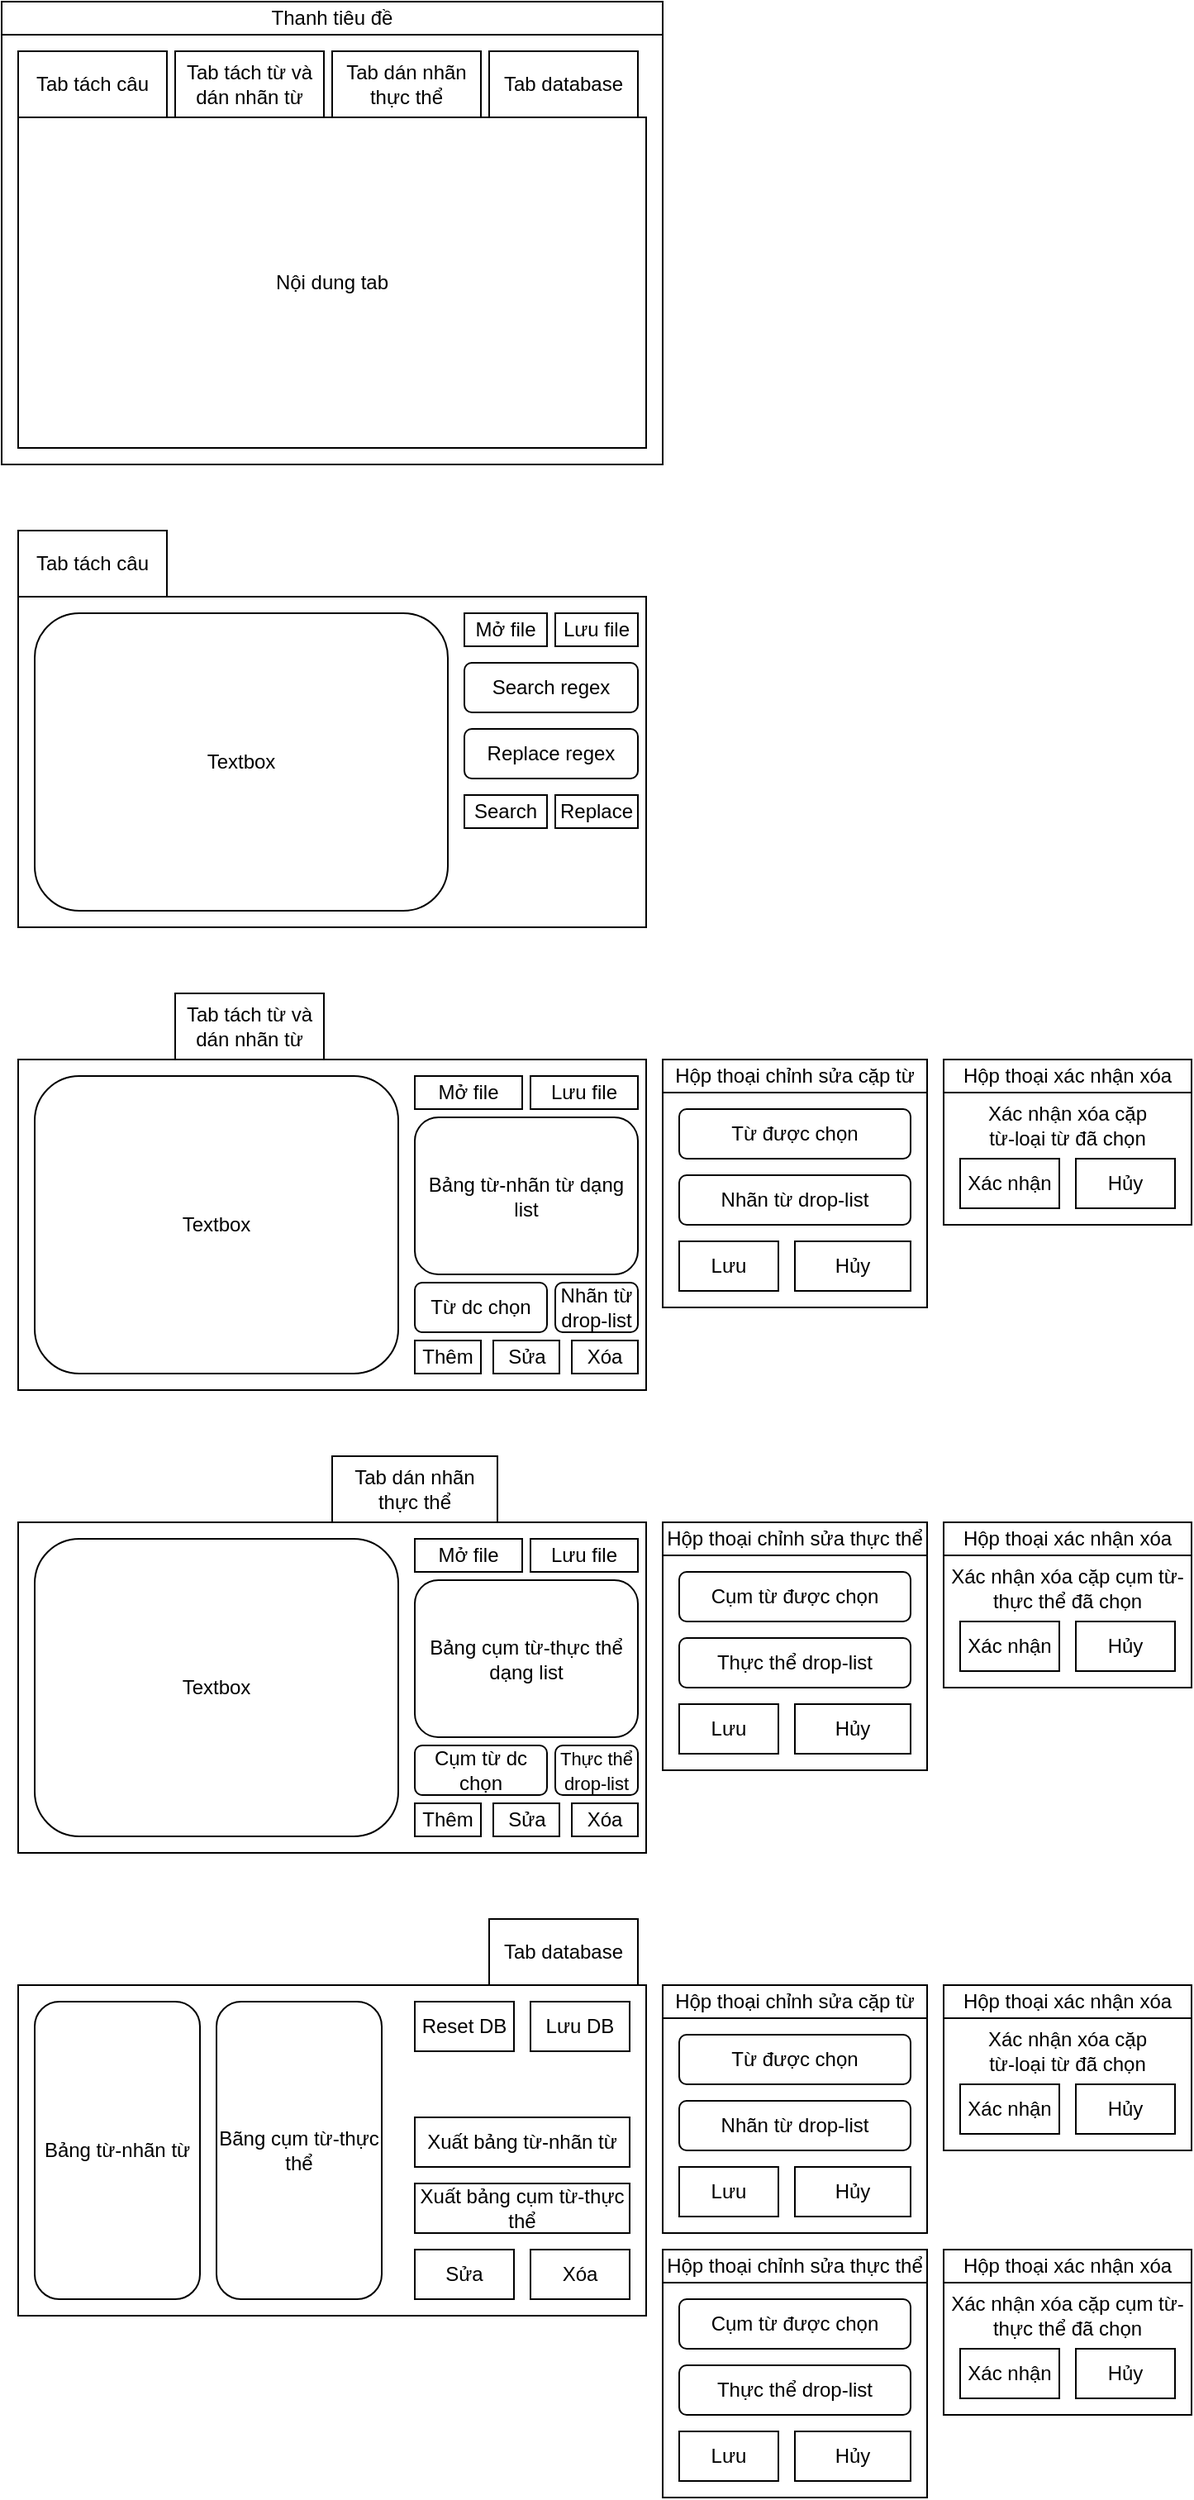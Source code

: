 <mxfile version="13.0.3" type="device"><diagram id="Y5MGp-n8ZwQ2gkgcsC3P" name="Page-1"><mxGraphModel dx="1092" dy="504" grid="1" gridSize="10" guides="1" tooltips="1" connect="1" arrows="1" fold="1" page="1" pageScale="1" pageWidth="850" pageHeight="1100" math="0" shadow="0"><root><mxCell id="0"/><mxCell id="1" parent="0"/><mxCell id="x5rBFL4GzoirSCpohP86-1" value="" style="rounded=0;whiteSpace=wrap;html=1;" parent="1" vertex="1"><mxGeometry x="40" y="40" width="400" height="280" as="geometry"/></mxCell><mxCell id="x5rBFL4GzoirSCpohP86-2" value="Thanh tiêu đề" style="rounded=0;whiteSpace=wrap;html=1;" parent="1" vertex="1"><mxGeometry x="40" y="40" width="400" height="20" as="geometry"/></mxCell><mxCell id="x5rBFL4GzoirSCpohP86-3" value="Tab tách câu" style="rounded=0;whiteSpace=wrap;html=1;" parent="1" vertex="1"><mxGeometry x="50" y="70" width="90" height="40" as="geometry"/></mxCell><mxCell id="x5rBFL4GzoirSCpohP86-4" value="Tab tách từ và dán nhãn từ" style="rounded=0;whiteSpace=wrap;html=1;" parent="1" vertex="1"><mxGeometry x="145" y="70" width="90" height="40" as="geometry"/></mxCell><mxCell id="x5rBFL4GzoirSCpohP86-5" value="Tab dán nhãn thực thể" style="rounded=0;whiteSpace=wrap;html=1;" parent="1" vertex="1"><mxGeometry x="240" y="70" width="90" height="40" as="geometry"/></mxCell><mxCell id="x5rBFL4GzoirSCpohP86-8" value="Nội dung tab" style="rounded=0;whiteSpace=wrap;html=1;" parent="1" vertex="1"><mxGeometry x="50" y="110" width="380" height="200" as="geometry"/></mxCell><mxCell id="x5rBFL4GzoirSCpohP86-9" value="Tab tách câu" style="rounded=0;whiteSpace=wrap;html=1;" parent="1" vertex="1"><mxGeometry x="50" y="360" width="90" height="40" as="geometry"/></mxCell><mxCell id="x5rBFL4GzoirSCpohP86-10" value="" style="rounded=0;whiteSpace=wrap;html=1;" parent="1" vertex="1"><mxGeometry x="50" y="400" width="380" height="200" as="geometry"/></mxCell><mxCell id="x5rBFL4GzoirSCpohP86-11" value="Textbox" style="rounded=1;whiteSpace=wrap;html=1;" parent="1" vertex="1"><mxGeometry x="60" y="410" width="250" height="180" as="geometry"/></mxCell><mxCell id="x5rBFL4GzoirSCpohP86-13" value="Mở file" style="rounded=0;whiteSpace=wrap;html=1;" parent="1" vertex="1"><mxGeometry x="320" y="410" width="50" height="20" as="geometry"/></mxCell><mxCell id="x5rBFL4GzoirSCpohP86-14" value="Lưu file" style="rounded=0;whiteSpace=wrap;html=1;" parent="1" vertex="1"><mxGeometry x="375" y="410" width="50" height="20" as="geometry"/></mxCell><mxCell id="x5rBFL4GzoirSCpohP86-15" value="Tab tách từ và dán nhãn từ" style="rounded=0;whiteSpace=wrap;html=1;" parent="1" vertex="1"><mxGeometry x="145" y="640" width="90" height="40" as="geometry"/></mxCell><mxCell id="x5rBFL4GzoirSCpohP86-16" value="" style="rounded=0;whiteSpace=wrap;html=1;" parent="1" vertex="1"><mxGeometry x="50" y="680" width="380" height="200" as="geometry"/></mxCell><mxCell id="x5rBFL4GzoirSCpohP86-17" value="Textbox" style="rounded=1;whiteSpace=wrap;html=1;" parent="1" vertex="1"><mxGeometry x="60" y="690" width="220" height="180" as="geometry"/></mxCell><mxCell id="x5rBFL4GzoirSCpohP86-18" value="Mở file" style="rounded=0;whiteSpace=wrap;html=1;" parent="1" vertex="1"><mxGeometry x="290" y="690" width="65" height="20" as="geometry"/></mxCell><mxCell id="x5rBFL4GzoirSCpohP86-19" value="Lưu file" style="rounded=0;whiteSpace=wrap;html=1;" parent="1" vertex="1"><mxGeometry x="360" y="690" width="65" height="20" as="geometry"/></mxCell><mxCell id="x5rBFL4GzoirSCpohP86-21" value="Bảng từ-nhãn từ dạng list" style="rounded=1;whiteSpace=wrap;html=1;" parent="1" vertex="1"><mxGeometry x="290" y="715" width="135" height="95" as="geometry"/></mxCell><mxCell id="x5rBFL4GzoirSCpohP86-22" value="Thêm" style="rounded=0;whiteSpace=wrap;html=1;" parent="1" vertex="1"><mxGeometry x="290" y="850" width="40" height="20" as="geometry"/></mxCell><mxCell id="x5rBFL4GzoirSCpohP86-23" value="Sửa" style="rounded=0;whiteSpace=wrap;html=1;" parent="1" vertex="1"><mxGeometry x="337.5" y="850" width="40" height="20" as="geometry"/></mxCell><mxCell id="x5rBFL4GzoirSCpohP86-24" value="Xóa" style="rounded=0;whiteSpace=wrap;html=1;" parent="1" vertex="1"><mxGeometry x="385" y="850" width="40" height="20" as="geometry"/></mxCell><mxCell id="x5rBFL4GzoirSCpohP86-25" value="Từ dc chọn" style="rounded=1;whiteSpace=wrap;html=1;" parent="1" vertex="1"><mxGeometry x="290" y="815" width="80" height="30" as="geometry"/></mxCell><mxCell id="x5rBFL4GzoirSCpohP86-26" value="Nhãn từ drop-list" style="rounded=1;whiteSpace=wrap;html=1;" parent="1" vertex="1"><mxGeometry x="375" y="815" width="50" height="30" as="geometry"/></mxCell><mxCell id="x5rBFL4GzoirSCpohP86-27" value="Tab dán nhãn thực thể" style="rounded=0;whiteSpace=wrap;html=1;" parent="1" vertex="1"><mxGeometry x="240" y="920" width="100" height="40" as="geometry"/></mxCell><mxCell id="x5rBFL4GzoirSCpohP86-28" value="" style="rounded=0;whiteSpace=wrap;html=1;" parent="1" vertex="1"><mxGeometry x="50" y="960" width="380" height="200" as="geometry"/></mxCell><mxCell id="x5rBFL4GzoirSCpohP86-29" value="Search regex" style="rounded=1;whiteSpace=wrap;html=1;" parent="1" vertex="1"><mxGeometry x="320" y="440" width="105" height="30" as="geometry"/></mxCell><mxCell id="x5rBFL4GzoirSCpohP86-31" value="Replace regex" style="rounded=1;whiteSpace=wrap;html=1;" parent="1" vertex="1"><mxGeometry x="320" y="480" width="105" height="30" as="geometry"/></mxCell><mxCell id="x5rBFL4GzoirSCpohP86-32" value="Search" style="rounded=0;whiteSpace=wrap;html=1;" parent="1" vertex="1"><mxGeometry x="320" y="520" width="50" height="20" as="geometry"/></mxCell><mxCell id="x5rBFL4GzoirSCpohP86-33" value="Replace" style="rounded=0;whiteSpace=wrap;html=1;" parent="1" vertex="1"><mxGeometry x="375" y="520" width="50" height="20" as="geometry"/></mxCell><mxCell id="x5rBFL4GzoirSCpohP86-34" value="" style="rounded=0;whiteSpace=wrap;html=1;" parent="1" vertex="1"><mxGeometry x="440" y="680" width="160" height="150" as="geometry"/></mxCell><mxCell id="x5rBFL4GzoirSCpohP86-35" value="Hộp thoại chỉnh sửa cặp từ" style="rounded=0;whiteSpace=wrap;html=1;" parent="1" vertex="1"><mxGeometry x="440" y="680" width="160" height="20" as="geometry"/></mxCell><mxCell id="x5rBFL4GzoirSCpohP86-36" value="Từ được chọn" style="rounded=1;whiteSpace=wrap;html=1;" parent="1" vertex="1"><mxGeometry x="450" y="710" width="140" height="30" as="geometry"/></mxCell><mxCell id="x5rBFL4GzoirSCpohP86-37" value="Nhãn từ drop-list" style="rounded=1;whiteSpace=wrap;html=1;" parent="1" vertex="1"><mxGeometry x="450" y="750" width="140" height="30" as="geometry"/></mxCell><mxCell id="x5rBFL4GzoirSCpohP86-38" value="Lưu" style="rounded=0;whiteSpace=wrap;html=1;" parent="1" vertex="1"><mxGeometry x="450" y="790" width="60" height="30" as="geometry"/></mxCell><mxCell id="x5rBFL4GzoirSCpohP86-39" value="Hủy" style="rounded=0;whiteSpace=wrap;html=1;" parent="1" vertex="1"><mxGeometry x="520" y="790" width="70" height="30" as="geometry"/></mxCell><mxCell id="x5rBFL4GzoirSCpohP86-40" value="" style="rounded=0;whiteSpace=wrap;html=1;" parent="1" vertex="1"><mxGeometry x="610" y="680" width="150" height="100" as="geometry"/></mxCell><mxCell id="x5rBFL4GzoirSCpohP86-41" value="Hộp thoại xác nhận xóa" style="rounded=0;whiteSpace=wrap;html=1;" parent="1" vertex="1"><mxGeometry x="610" y="680" width="150" height="20" as="geometry"/></mxCell><mxCell id="x5rBFL4GzoirSCpohP86-42" value="Xác nhận xóa cặp &lt;br&gt;từ-loại từ đã chọn" style="text;html=1;strokeColor=none;fillColor=none;align=center;verticalAlign=middle;whiteSpace=wrap;rounded=0;" parent="1" vertex="1"><mxGeometry x="610" y="700" width="150" height="40" as="geometry"/></mxCell><mxCell id="x5rBFL4GzoirSCpohP86-43" value="Hủy" style="rounded=0;whiteSpace=wrap;html=1;" parent="1" vertex="1"><mxGeometry x="690" y="740" width="60" height="30" as="geometry"/></mxCell><mxCell id="x5rBFL4GzoirSCpohP86-44" value="Xác nhận" style="rounded=0;whiteSpace=wrap;html=1;" parent="1" vertex="1"><mxGeometry x="620" y="740" width="60" height="30" as="geometry"/></mxCell><mxCell id="x5rBFL4GzoirSCpohP86-45" value="Textbox" style="rounded=1;whiteSpace=wrap;html=1;" parent="1" vertex="1"><mxGeometry x="60" y="970" width="220" height="180" as="geometry"/></mxCell><mxCell id="x5rBFL4GzoirSCpohP86-46" value="Mở file" style="rounded=0;whiteSpace=wrap;html=1;" parent="1" vertex="1"><mxGeometry x="290" y="970" width="65" height="20" as="geometry"/></mxCell><mxCell id="x5rBFL4GzoirSCpohP86-47" value="Lưu file" style="rounded=0;whiteSpace=wrap;html=1;" parent="1" vertex="1"><mxGeometry x="360" y="970" width="65" height="20" as="geometry"/></mxCell><mxCell id="x5rBFL4GzoirSCpohP86-48" value="Bảng cụm từ-thực thể dạng list" style="rounded=1;whiteSpace=wrap;html=1;" parent="1" vertex="1"><mxGeometry x="290" y="995" width="135" height="95" as="geometry"/></mxCell><mxCell id="x5rBFL4GzoirSCpohP86-49" value="Thêm" style="rounded=0;whiteSpace=wrap;html=1;" parent="1" vertex="1"><mxGeometry x="290" y="1130" width="40" height="20" as="geometry"/></mxCell><mxCell id="x5rBFL4GzoirSCpohP86-50" value="Sửa" style="rounded=0;whiteSpace=wrap;html=1;" parent="1" vertex="1"><mxGeometry x="337.5" y="1130" width="40" height="20" as="geometry"/></mxCell><mxCell id="x5rBFL4GzoirSCpohP86-51" value="Xóa" style="rounded=0;whiteSpace=wrap;html=1;" parent="1" vertex="1"><mxGeometry x="385" y="1130" width="40" height="20" as="geometry"/></mxCell><mxCell id="x5rBFL4GzoirSCpohP86-52" value="Cụm từ dc chọn" style="rounded=1;whiteSpace=wrap;html=1;" parent="1" vertex="1"><mxGeometry x="290" y="1095" width="80" height="30" as="geometry"/></mxCell><mxCell id="x5rBFL4GzoirSCpohP86-53" value="&lt;font style=&quot;font-size: 11px&quot;&gt;Thực thể drop-list&lt;/font&gt;" style="rounded=1;whiteSpace=wrap;html=1;" parent="1" vertex="1"><mxGeometry x="375" y="1095" width="50" height="30" as="geometry"/></mxCell><mxCell id="x5rBFL4GzoirSCpohP86-54" value="Tab database" style="rounded=0;whiteSpace=wrap;html=1;" parent="1" vertex="1"><mxGeometry x="335" y="70" width="90" height="40" as="geometry"/></mxCell><mxCell id="x5rBFL4GzoirSCpohP86-56" value="" style="rounded=0;whiteSpace=wrap;html=1;" parent="1" vertex="1"><mxGeometry x="440" y="960" width="160" height="150" as="geometry"/></mxCell><mxCell id="x5rBFL4GzoirSCpohP86-57" value="Hộp thoại chỉnh sửa thực thể" style="rounded=0;whiteSpace=wrap;html=1;" parent="1" vertex="1"><mxGeometry x="440" y="960" width="160" height="20" as="geometry"/></mxCell><mxCell id="x5rBFL4GzoirSCpohP86-58" value="Cụm từ được chọn" style="rounded=1;whiteSpace=wrap;html=1;" parent="1" vertex="1"><mxGeometry x="450" y="990" width="140" height="30" as="geometry"/></mxCell><mxCell id="x5rBFL4GzoirSCpohP86-59" value="Thực thể drop-list" style="rounded=1;whiteSpace=wrap;html=1;" parent="1" vertex="1"><mxGeometry x="450" y="1030" width="140" height="30" as="geometry"/></mxCell><mxCell id="x5rBFL4GzoirSCpohP86-60" value="Lưu" style="rounded=0;whiteSpace=wrap;html=1;" parent="1" vertex="1"><mxGeometry x="450" y="1070" width="60" height="30" as="geometry"/></mxCell><mxCell id="x5rBFL4GzoirSCpohP86-61" value="Hủy" style="rounded=0;whiteSpace=wrap;html=1;" parent="1" vertex="1"><mxGeometry x="520" y="1070" width="70" height="30" as="geometry"/></mxCell><mxCell id="x5rBFL4GzoirSCpohP86-62" value="" style="rounded=0;whiteSpace=wrap;html=1;" parent="1" vertex="1"><mxGeometry x="610" y="960" width="150" height="100" as="geometry"/></mxCell><mxCell id="x5rBFL4GzoirSCpohP86-63" value="Hộp thoại xác nhận xóa" style="rounded=0;whiteSpace=wrap;html=1;" parent="1" vertex="1"><mxGeometry x="610" y="960" width="150" height="20" as="geometry"/></mxCell><mxCell id="x5rBFL4GzoirSCpohP86-64" value="Xác nhận xóa cặp cụm từ-thực thể&amp;nbsp;đã chọn" style="text;html=1;strokeColor=none;fillColor=none;align=center;verticalAlign=middle;whiteSpace=wrap;rounded=0;" parent="1" vertex="1"><mxGeometry x="610" y="980" width="150" height="40" as="geometry"/></mxCell><mxCell id="x5rBFL4GzoirSCpohP86-65" value="Hủy" style="rounded=0;whiteSpace=wrap;html=1;" parent="1" vertex="1"><mxGeometry x="690" y="1020" width="60" height="30" as="geometry"/></mxCell><mxCell id="x5rBFL4GzoirSCpohP86-66" value="Xác nhận" style="rounded=0;whiteSpace=wrap;html=1;" parent="1" vertex="1"><mxGeometry x="620" y="1020" width="60" height="30" as="geometry"/></mxCell><mxCell id="x5rBFL4GzoirSCpohP86-67" value="" style="rounded=0;whiteSpace=wrap;html=1;" parent="1" vertex="1"><mxGeometry x="50" y="1240" width="380" height="200" as="geometry"/></mxCell><mxCell id="x5rBFL4GzoirSCpohP86-68" value="Tab database" style="rounded=0;whiteSpace=wrap;html=1;" parent="1" vertex="1"><mxGeometry x="335" y="1200" width="90" height="40" as="geometry"/></mxCell><mxCell id="x5rBFL4GzoirSCpohP86-69" value="Bảng từ-nhãn từ" style="rounded=1;whiteSpace=wrap;html=1;" parent="1" vertex="1"><mxGeometry x="60" y="1250" width="100" height="180" as="geometry"/></mxCell><mxCell id="x5rBFL4GzoirSCpohP86-70" value="Bãng cụm từ-thực thể" style="rounded=1;whiteSpace=wrap;html=1;" parent="1" vertex="1"><mxGeometry x="170" y="1250" width="100" height="180" as="geometry"/></mxCell><mxCell id="x5rBFL4GzoirSCpohP86-71" value="Reset DB" style="rounded=0;whiteSpace=wrap;html=1;" parent="1" vertex="1"><mxGeometry x="290" y="1250" width="60" height="30" as="geometry"/></mxCell><mxCell id="x5rBFL4GzoirSCpohP86-72" value="Xuất bảng từ-nhãn từ" style="rounded=0;whiteSpace=wrap;html=1;" parent="1" vertex="1"><mxGeometry x="290" y="1320" width="130" height="30" as="geometry"/></mxCell><mxCell id="x5rBFL4GzoirSCpohP86-73" value="Xuất bảng cụm từ-thực thể" style="rounded=0;whiteSpace=wrap;html=1;" parent="1" vertex="1"><mxGeometry x="290" y="1360" width="130" height="30" as="geometry"/></mxCell><mxCell id="x5rBFL4GzoirSCpohP86-77" value="Sửa" style="rounded=0;whiteSpace=wrap;html=1;" parent="1" vertex="1"><mxGeometry x="290" y="1400" width="60" height="30" as="geometry"/></mxCell><mxCell id="x5rBFL4GzoirSCpohP86-78" value="Xóa" style="rounded=0;whiteSpace=wrap;html=1;" parent="1" vertex="1"><mxGeometry x="360" y="1400" width="60" height="30" as="geometry"/></mxCell><mxCell id="x5rBFL4GzoirSCpohP86-91" value="" style="rounded=0;whiteSpace=wrap;html=1;" parent="1" vertex="1"><mxGeometry x="440" y="1240" width="160" height="150" as="geometry"/></mxCell><mxCell id="x5rBFL4GzoirSCpohP86-92" value="Hộp thoại chỉnh sửa cặp từ" style="rounded=0;whiteSpace=wrap;html=1;" parent="1" vertex="1"><mxGeometry x="440" y="1240" width="160" height="20" as="geometry"/></mxCell><mxCell id="x5rBFL4GzoirSCpohP86-93" value="Từ được chọn" style="rounded=1;whiteSpace=wrap;html=1;" parent="1" vertex="1"><mxGeometry x="450" y="1270" width="140" height="30" as="geometry"/></mxCell><mxCell id="x5rBFL4GzoirSCpohP86-94" value="Nhãn từ drop-list" style="rounded=1;whiteSpace=wrap;html=1;" parent="1" vertex="1"><mxGeometry x="450" y="1310" width="140" height="30" as="geometry"/></mxCell><mxCell id="x5rBFL4GzoirSCpohP86-95" value="Lưu" style="rounded=0;whiteSpace=wrap;html=1;" parent="1" vertex="1"><mxGeometry x="450" y="1350" width="60" height="30" as="geometry"/></mxCell><mxCell id="x5rBFL4GzoirSCpohP86-96" value="Hủy" style="rounded=0;whiteSpace=wrap;html=1;" parent="1" vertex="1"><mxGeometry x="520" y="1350" width="70" height="30" as="geometry"/></mxCell><mxCell id="x5rBFL4GzoirSCpohP86-97" value="" style="rounded=0;whiteSpace=wrap;html=1;" parent="1" vertex="1"><mxGeometry x="610" y="1240" width="150" height="100" as="geometry"/></mxCell><mxCell id="x5rBFL4GzoirSCpohP86-98" value="Hộp thoại xác nhận xóa" style="rounded=0;whiteSpace=wrap;html=1;" parent="1" vertex="1"><mxGeometry x="610" y="1240" width="150" height="20" as="geometry"/></mxCell><mxCell id="x5rBFL4GzoirSCpohP86-99" value="Xác nhận xóa cặp &lt;br&gt;từ-loại từ đã chọn" style="text;html=1;strokeColor=none;fillColor=none;align=center;verticalAlign=middle;whiteSpace=wrap;rounded=0;" parent="1" vertex="1"><mxGeometry x="610" y="1260" width="150" height="40" as="geometry"/></mxCell><mxCell id="x5rBFL4GzoirSCpohP86-100" value="Hủy" style="rounded=0;whiteSpace=wrap;html=1;" parent="1" vertex="1"><mxGeometry x="690" y="1300" width="60" height="30" as="geometry"/></mxCell><mxCell id="x5rBFL4GzoirSCpohP86-101" value="Xác nhận" style="rounded=0;whiteSpace=wrap;html=1;" parent="1" vertex="1"><mxGeometry x="620" y="1300" width="60" height="30" as="geometry"/></mxCell><mxCell id="x5rBFL4GzoirSCpohP86-102" value="" style="rounded=0;whiteSpace=wrap;html=1;" parent="1" vertex="1"><mxGeometry x="440" y="1400" width="160" height="150" as="geometry"/></mxCell><mxCell id="x5rBFL4GzoirSCpohP86-103" value="Hộp thoại chỉnh sửa thực thể" style="rounded=0;whiteSpace=wrap;html=1;" parent="1" vertex="1"><mxGeometry x="440" y="1400" width="160" height="20" as="geometry"/></mxCell><mxCell id="x5rBFL4GzoirSCpohP86-104" value="Cụm từ được chọn" style="rounded=1;whiteSpace=wrap;html=1;" parent="1" vertex="1"><mxGeometry x="450" y="1430" width="140" height="30" as="geometry"/></mxCell><mxCell id="x5rBFL4GzoirSCpohP86-105" value="Thực thể drop-list" style="rounded=1;whiteSpace=wrap;html=1;" parent="1" vertex="1"><mxGeometry x="450" y="1470" width="140" height="30" as="geometry"/></mxCell><mxCell id="x5rBFL4GzoirSCpohP86-106" value="Lưu" style="rounded=0;whiteSpace=wrap;html=1;" parent="1" vertex="1"><mxGeometry x="450" y="1510" width="60" height="30" as="geometry"/></mxCell><mxCell id="x5rBFL4GzoirSCpohP86-107" value="Hủy" style="rounded=0;whiteSpace=wrap;html=1;" parent="1" vertex="1"><mxGeometry x="520" y="1510" width="70" height="30" as="geometry"/></mxCell><mxCell id="x5rBFL4GzoirSCpohP86-108" value="" style="rounded=0;whiteSpace=wrap;html=1;" parent="1" vertex="1"><mxGeometry x="610" y="1400" width="150" height="100" as="geometry"/></mxCell><mxCell id="x5rBFL4GzoirSCpohP86-109" value="Hộp thoại xác nhận xóa" style="rounded=0;whiteSpace=wrap;html=1;" parent="1" vertex="1"><mxGeometry x="610" y="1400" width="150" height="20" as="geometry"/></mxCell><mxCell id="x5rBFL4GzoirSCpohP86-110" value="Xác nhận xóa cặp cụm từ-thực thể&amp;nbsp;đã chọn" style="text;html=1;strokeColor=none;fillColor=none;align=center;verticalAlign=middle;whiteSpace=wrap;rounded=0;" parent="1" vertex="1"><mxGeometry x="610" y="1420" width="150" height="40" as="geometry"/></mxCell><mxCell id="x5rBFL4GzoirSCpohP86-111" value="Hủy" style="rounded=0;whiteSpace=wrap;html=1;" parent="1" vertex="1"><mxGeometry x="690" y="1460" width="60" height="30" as="geometry"/></mxCell><mxCell id="x5rBFL4GzoirSCpohP86-112" value="Xác nhận" style="rounded=0;whiteSpace=wrap;html=1;" parent="1" vertex="1"><mxGeometry x="620" y="1460" width="60" height="30" as="geometry"/></mxCell><mxCell id="lxjin3eELv5Rn_exEyhf-2" value="Lưu DB" style="rounded=0;whiteSpace=wrap;html=1;" vertex="1" parent="1"><mxGeometry x="360" y="1250" width="60" height="30" as="geometry"/></mxCell></root></mxGraphModel></diagram></mxfile>